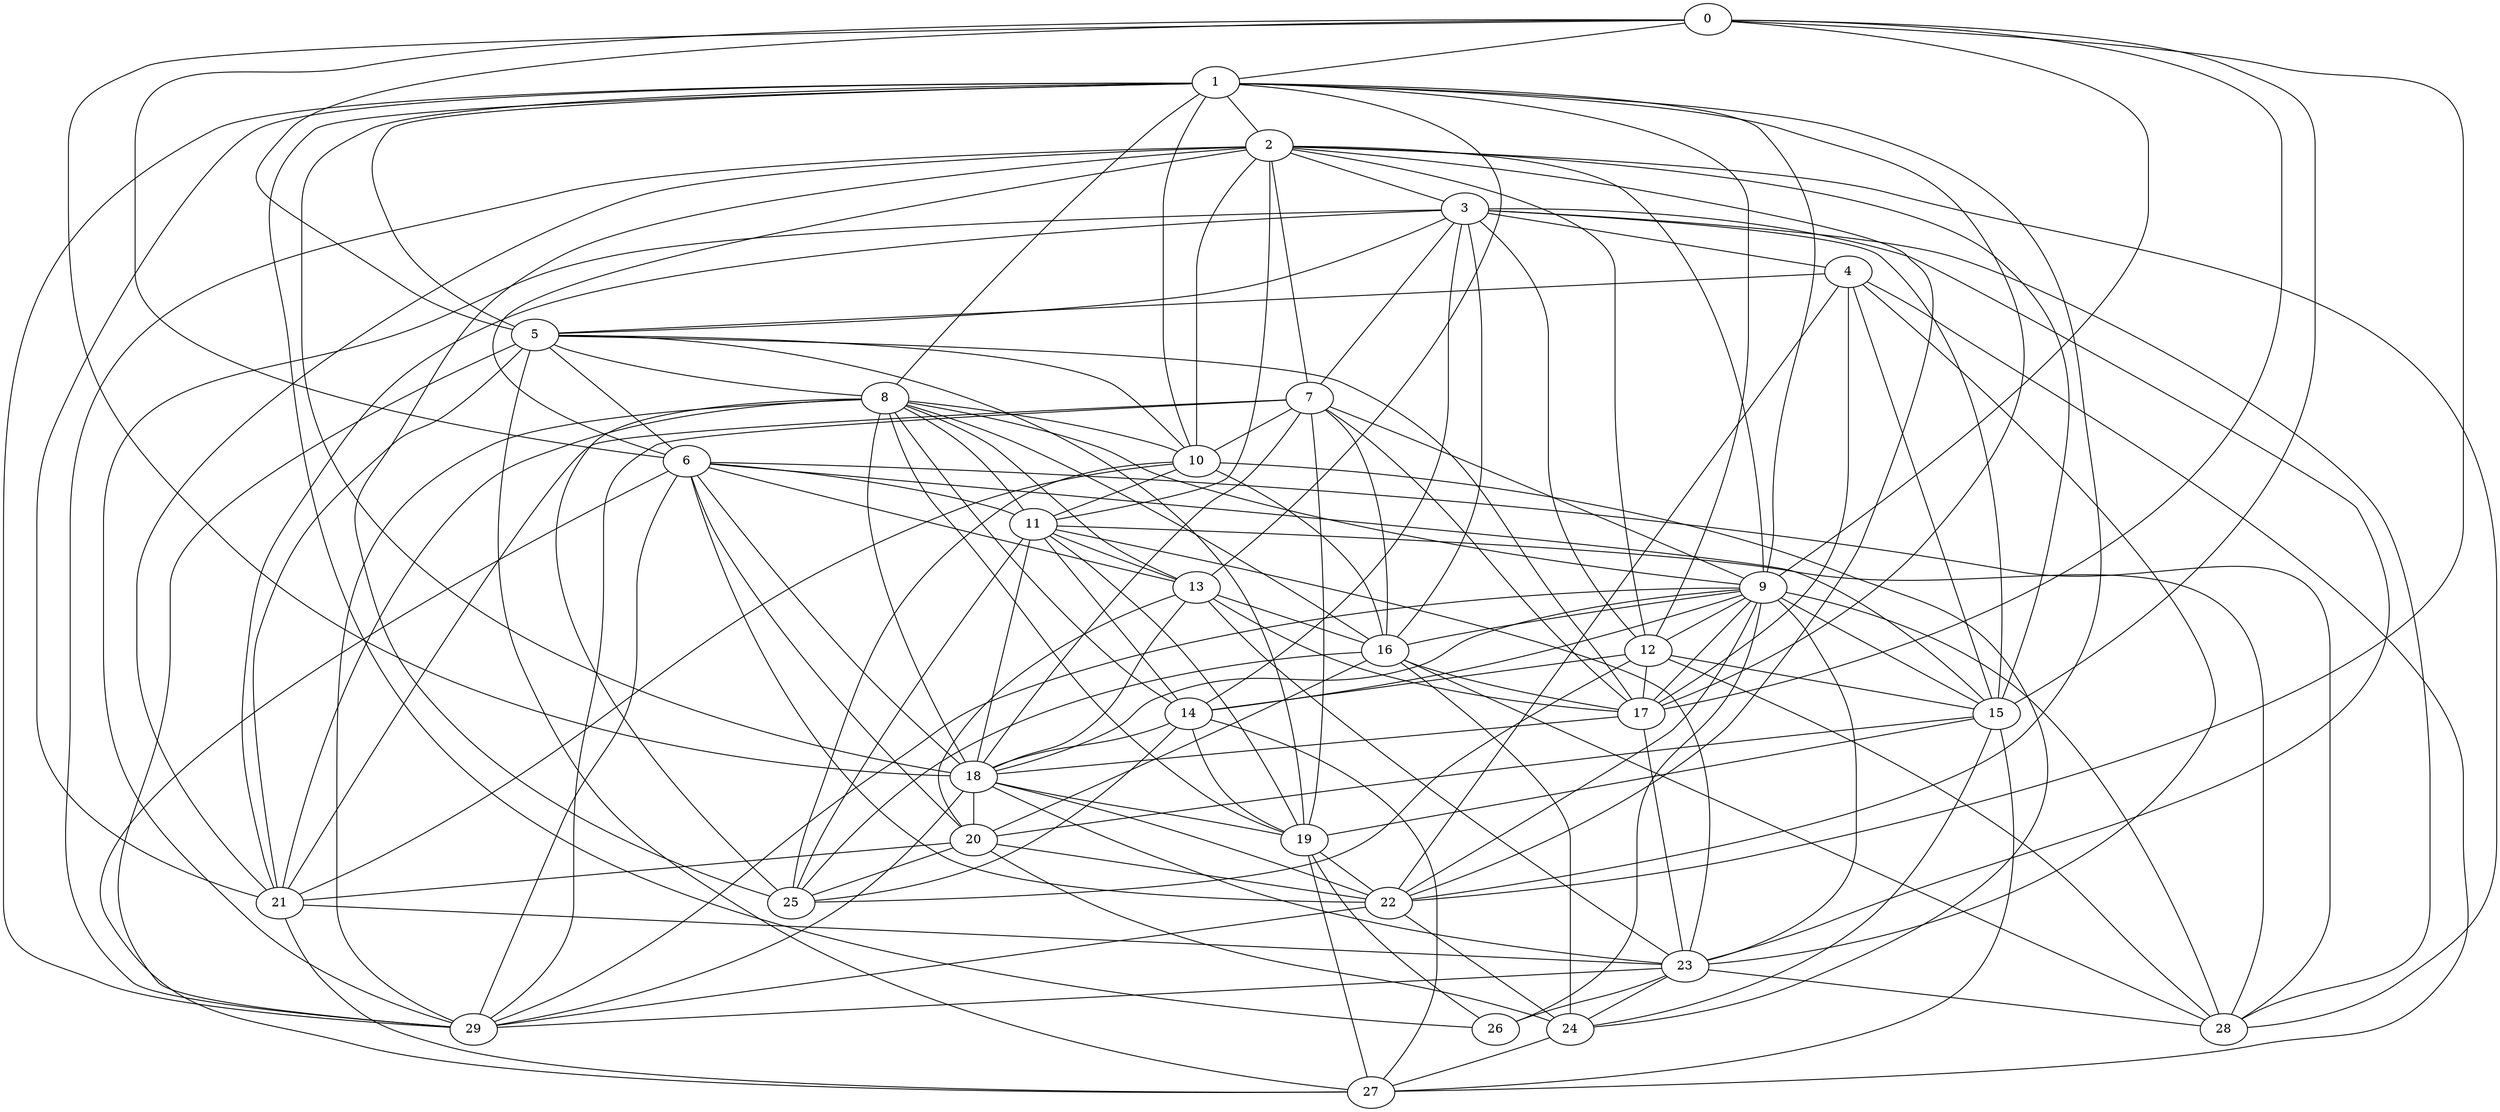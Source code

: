 graph {

0--1   
0--5   
0--6   
0--9   
0--15   
0--17   
0--18   
0--22   
1--2   
1--5   
1--8   
1--9   
1--10   
1--12   
1--13   
1--17   
1--18   
1--21   
1--22   
1--26   
1--29   
2--3   
2--6   
2--7   
2--9   
2--10   
2--11   
2--12   
2--15   
2--21   
2--22   
2--25   
2--28   
2--29   
3--4   
3--5   
3--7   
3--12   
3--14   
3--15   
3--16   
3--21   
3--23   
3--28   
3--29   
4--5   
4--15   
4--17   
4--22   
4--23   
4--27   
5--6   
5--8   
5--10   
5--17   
5--19   
5--21   
5--27   
5--29   
6--11   
6--13   
6--15   
6--18   
6--20   
6--22   
6--27   
6--28   
6--29   
7--9   
7--10   
7--16   
7--17   
7--18   
7--19   
7--21   
7--29   
8--9   
8--10   
8--11   
8--13   
8--14   
8--16   
8--18   
8--19   
8--21   
8--25   
8--29   
9--12   
9--14   
9--15   
9--16   
9--17   
9--18   
9--22   
9--23   
9--26   
9--28   
9--29   
10--11   
10--16   
10--21   
10--24   
10--25   
11--13   
11--14   
11--18   
11--19   
11--23   
11--25   
11--28   
12--14   
12--15   
12--17   
12--25   
12--28   
13--16   
13--17   
13--18   
13--20   
13--23   
14--18   
14--19   
14--25   
14--27   
15--19   
15--20   
15--24   
15--27   
16--17   
16--20   
16--24   
16--25   
16--28   
17--18   
17--23   
18--19   
18--20   
18--22   
18--23   
18--29   
19--22   
19--26   
19--27   
20--21   
20--22   
20--24   
20--25   
21--23   
21--27   
22--24   
22--29   
23--24   
23--26   
23--28   
23--29   
24--27   
}
